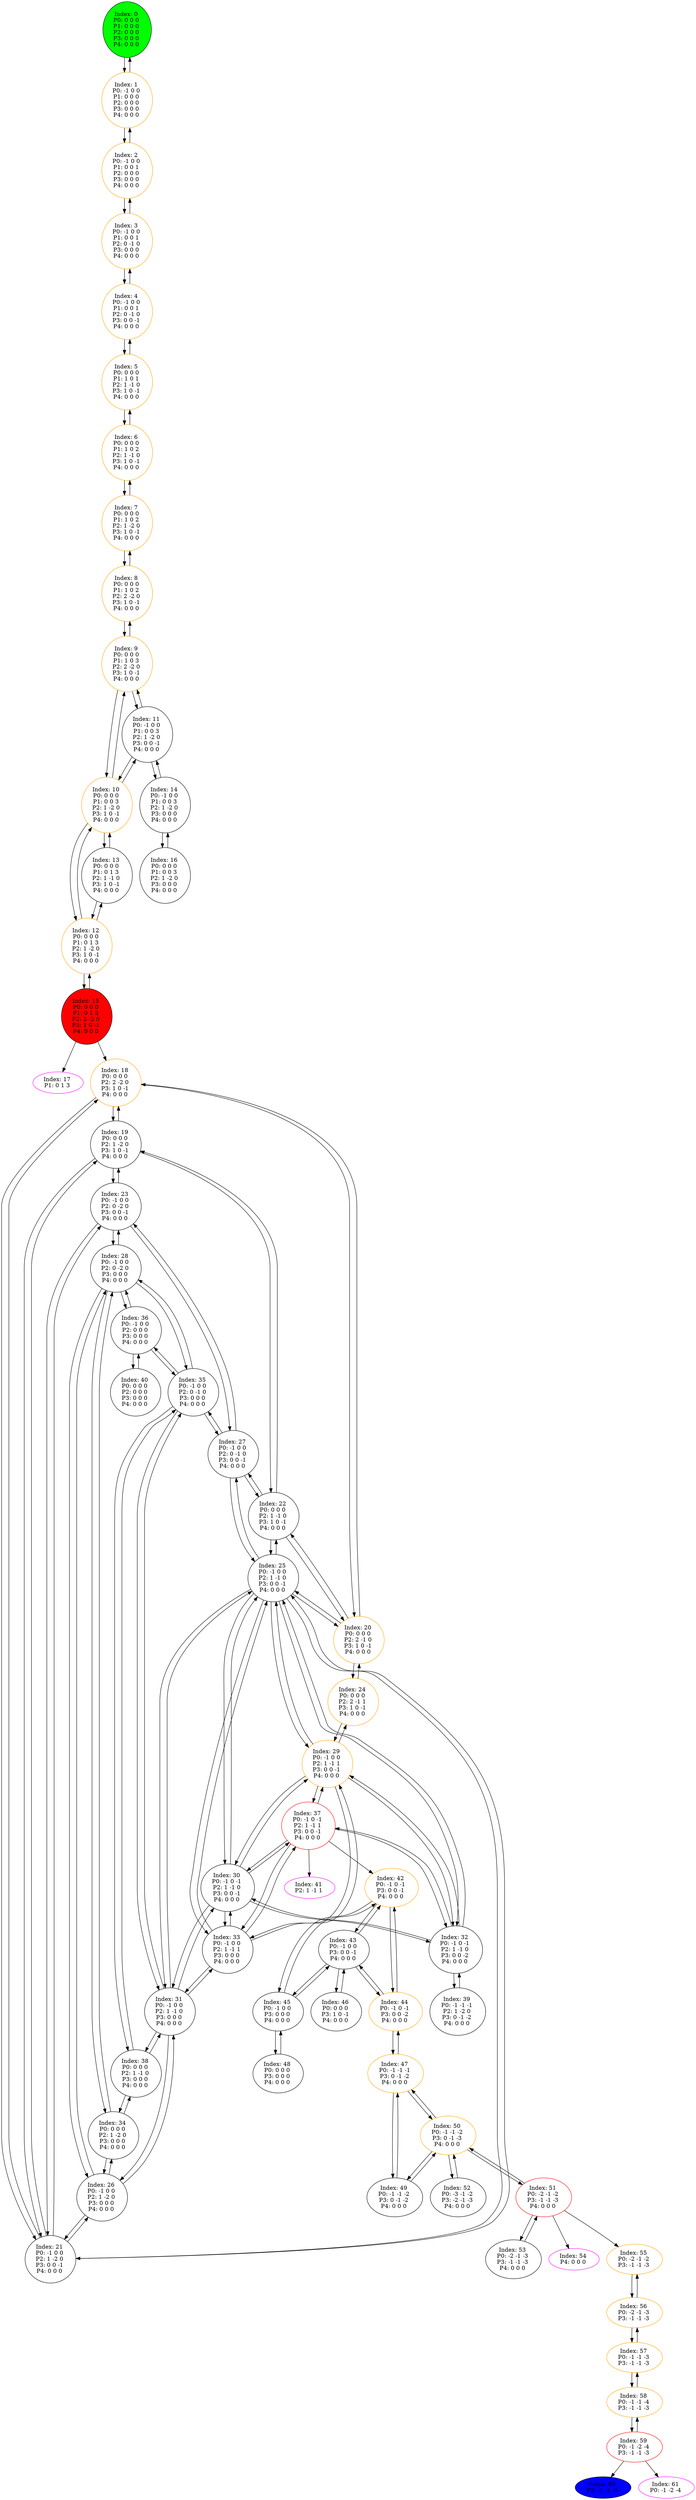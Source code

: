 digraph G {
color = "black"
0[label = "Index: 0 
P0: 0 0 0 
P1: 0 0 0 
P2: 0 0 0 
P3: 0 0 0 
P4: 0 0 0 
", style="filled", fillcolor = "green"]
1[label = "Index: 1 
P0: -1 0 0 
P1: 0 0 0 
P2: 0 0 0 
P3: 0 0 0 
P4: 0 0 0 
", color = "orange"]
2[label = "Index: 2 
P0: -1 0 0 
P1: 0 0 1 
P2: 0 0 0 
P3: 0 0 0 
P4: 0 0 0 
", color = "orange"]
3[label = "Index: 3 
P0: -1 0 0 
P1: 0 0 1 
P2: 0 -1 0 
P3: 0 0 0 
P4: 0 0 0 
", color = "orange"]
4[label = "Index: 4 
P0: -1 0 0 
P1: 0 0 1 
P2: 0 -1 0 
P3: 0 0 -1 
P4: 0 0 0 
", color = "orange"]
5[label = "Index: 5 
P0: 0 0 0 
P1: 1 0 1 
P2: 1 -1 0 
P3: 1 0 -1 
P4: 0 0 0 
", color = "orange"]
6[label = "Index: 6 
P0: 0 0 0 
P1: 1 0 2 
P2: 1 -1 0 
P3: 1 0 -1 
P4: 0 0 0 
", color = "orange"]
7[label = "Index: 7 
P0: 0 0 0 
P1: 1 0 2 
P2: 1 -2 0 
P3: 1 0 -1 
P4: 0 0 0 
", color = "orange"]
8[label = "Index: 8 
P0: 0 0 0 
P1: 1 0 2 
P2: 2 -2 0 
P3: 1 0 -1 
P4: 0 0 0 
", color = "orange"]
9[label = "Index: 9 
P0: 0 0 0 
P1: 1 0 3 
P2: 2 -2 0 
P3: 1 0 -1 
P4: 0 0 0 
", color = "orange"]
10[label = "Index: 10 
P0: 0 0 0 
P1: 0 0 3 
P2: 1 -2 0 
P3: 1 0 -1 
P4: 0 0 0 
", color = "orange"]
11[label = "Index: 11 
P0: -1 0 0 
P1: 0 0 3 
P2: 1 -2 0 
P3: 0 0 -1 
P4: 0 0 0 
"]
12[label = "Index: 12 
P0: 0 0 0 
P1: 0 1 3 
P2: 1 -2 0 
P3: 1 0 -1 
P4: 0 0 0 
", color = "orange"]
13[label = "Index: 13 
P0: 0 0 0 
P1: 0 1 3 
P2: 1 -1 0 
P3: 1 0 -1 
P4: 0 0 0 
"]
14[label = "Index: 14 
P0: -1 0 0 
P1: 0 0 3 
P2: 1 -2 0 
P3: 0 0 0 
P4: 0 0 0 
"]
15[label = "Index: 15 
P0: 0 0 0 
P1: 0 1 3 
P2: 2 -2 0 
P3: 1 0 -1 
P4: 0 0 0 
", style="filled", fillcolor = "red"]
16[label = "Index: 16 
P0: 0 0 0 
P1: 0 0 3 
P2: 1 -2 0 
P3: 0 0 0 
P4: 0 0 0 
"]
17[label = "Index: 17 
P1: 0 1 3 
", color = "fuchsia"]
18[label = "Index: 18 
P0: 0 0 0 
P2: 2 -2 0 
P3: 1 0 -1 
P4: 0 0 0 
", color = "orange"]
19[label = "Index: 19 
P0: 0 0 0 
P2: 1 -2 0 
P3: 1 0 -1 
P4: 0 0 0 
"]
20[label = "Index: 20 
P0: 0 0 0 
P2: 2 -1 0 
P3: 1 0 -1 
P4: 0 0 0 
", color = "orange"]
21[label = "Index: 21 
P0: -1 0 0 
P2: 1 -2 0 
P3: 0 0 -1 
P4: 0 0 0 
"]
22[label = "Index: 22 
P0: 0 0 0 
P2: 1 -1 0 
P3: 1 0 -1 
P4: 0 0 0 
"]
23[label = "Index: 23 
P0: -1 0 0 
P2: 0 -2 0 
P3: 0 0 -1 
P4: 0 0 0 
"]
24[label = "Index: 24 
P0: 0 0 0 
P2: 2 -1 1 
P3: 1 0 -1 
P4: 0 0 0 
", color = "orange"]
25[label = "Index: 25 
P0: -1 0 0 
P2: 1 -1 0 
P3: 0 0 -1 
P4: 0 0 0 
"]
26[label = "Index: 26 
P0: -1 0 0 
P2: 1 -2 0 
P3: 0 0 0 
P4: 0 0 0 
"]
27[label = "Index: 27 
P0: -1 0 0 
P2: 0 -1 0 
P3: 0 0 -1 
P4: 0 0 0 
"]
28[label = "Index: 28 
P0: -1 0 0 
P2: 0 -2 0 
P3: 0 0 0 
P4: 0 0 0 
"]
29[label = "Index: 29 
P0: -1 0 0 
P2: 1 -1 1 
P3: 0 0 -1 
P4: 0 0 0 
", color = "orange"]
30[label = "Index: 30 
P0: -1 0 -1 
P2: 1 -1 0 
P3: 0 0 -1 
P4: 0 0 0 
"]
31[label = "Index: 31 
P0: -1 0 0 
P2: 1 -1 0 
P3: 0 0 0 
P4: 0 0 0 
"]
32[label = "Index: 32 
P0: -1 0 -1 
P2: 1 -1 0 
P3: 0 0 -2 
P4: 0 0 0 
"]
33[label = "Index: 33 
P0: -1 0 0 
P2: 1 -1 1 
P3: 0 0 0 
P4: 0 0 0 
"]
34[label = "Index: 34 
P0: 0 0 0 
P2: 1 -2 0 
P3: 0 0 0 
P4: 0 0 0 
"]
35[label = "Index: 35 
P0: -1 0 0 
P2: 0 -1 0 
P3: 0 0 0 
P4: 0 0 0 
"]
36[label = "Index: 36 
P0: -1 0 0 
P2: 0 0 0 
P3: 0 0 0 
P4: 0 0 0 
"]
37[label = "Index: 37 
P0: -1 0 -1 
P2: 1 -1 1 
P3: 0 0 -1 
P4: 0 0 0 
", color = "red"]
38[label = "Index: 38 
P0: 0 0 0 
P2: 1 -1 0 
P3: 0 0 0 
P4: 0 0 0 
"]
39[label = "Index: 39 
P0: -1 -1 -1 
P2: 1 -2 0 
P3: 0 -1 -2 
P4: 0 0 0 
"]
40[label = "Index: 40 
P0: 0 0 0 
P2: 0 0 0 
P3: 0 0 0 
P4: 0 0 0 
"]
41[label = "Index: 41 
P2: 1 -1 1 
", color = "fuchsia"]
42[label = "Index: 42 
P0: -1 0 -1 
P3: 0 0 -1 
P4: 0 0 0 
", color = "orange"]
43[label = "Index: 43 
P0: -1 0 0 
P3: 0 0 -1 
P4: 0 0 0 
"]
44[label = "Index: 44 
P0: -1 0 -1 
P3: 0 0 -2 
P4: 0 0 0 
", color = "orange"]
45[label = "Index: 45 
P0: -1 0 0 
P3: 0 0 0 
P4: 0 0 0 
"]
46[label = "Index: 46 
P0: 0 0 0 
P3: 1 0 -1 
P4: 0 0 0 
"]
47[label = "Index: 47 
P0: -1 -1 -1 
P3: 0 -1 -2 
P4: 0 0 0 
", color = "orange"]
48[label = "Index: 48 
P0: 0 0 0 
P3: 0 0 0 
P4: 0 0 0 
"]
49[label = "Index: 49 
P0: -1 -1 -2 
P3: 0 -1 -2 
P4: 0 0 0 
"]
50[label = "Index: 50 
P0: -1 -1 -2 
P3: 0 -1 -3 
P4: 0 0 0 
", color = "orange"]
51[label = "Index: 51 
P0: -2 -1 -2 
P3: -1 -1 -3 
P4: 0 0 0 
", color = "red"]
52[label = "Index: 52 
P0: -3 -1 -2 
P3: -2 -1 -3 
P4: 0 0 0 
"]
53[label = "Index: 53 
P0: -2 -1 -3 
P3: -1 -1 -3 
P4: 0 0 0 
"]
54[label = "Index: 54 
P4: 0 0 0 
", color = "fuchsia"]
55[label = "Index: 55 
P0: -2 -1 -2 
P3: -1 -1 -3 
", color = "orange"]
56[label = "Index: 56 
P0: -2 -1 -3 
P3: -1 -1 -3 
", color = "orange"]
57[label = "Index: 57 
P0: -1 -1 -3 
P3: -1 -1 -3 
", color = "orange"]
58[label = "Index: 58 
P0: -1 -1 -4 
P3: -1 -1 -3 
", color = "orange"]
59[label = "Index: 59 
P0: -1 -2 -4 
P3: -1 -1 -3 
", color = "red"]
60[label = "Index: 60 
P3: -1 -1 -3 
", style="filled", fillcolor = "blue"]
61[label = "Index: 61 
P0: -1 -2 -4 
", color = "fuchsia"]
0 -> 1

1 -> 0
1 -> 2

2 -> 1
2 -> 3

3 -> 2
3 -> 4

4 -> 3
4 -> 5

5 -> 4
5 -> 6

6 -> 5
6 -> 7

7 -> 6
7 -> 8

8 -> 7
8 -> 9

9 -> 8
9 -> 10
9 -> 11

10 -> 9
10 -> 12
10 -> 13
10 -> 11

11 -> 9
11 -> 10
11 -> 14

12 -> 10
12 -> 15
12 -> 13

13 -> 10
13 -> 12

14 -> 11
14 -> 16

15 -> 12
15 -> 18
15 -> 17

16 -> 14

18 -> 19
18 -> 20
18 -> 21

19 -> 18
19 -> 22
19 -> 21
19 -> 23

20 -> 18
20 -> 22
20 -> 24
20 -> 25

21 -> 18
21 -> 19
21 -> 23
21 -> 25
21 -> 26

22 -> 19
22 -> 20
22 -> 25
22 -> 27

23 -> 19
23 -> 21
23 -> 27
23 -> 28

24 -> 20
24 -> 29

25 -> 20
25 -> 21
25 -> 22
25 -> 30
25 -> 27
25 -> 29
25 -> 31
25 -> 32
25 -> 33

26 -> 21
26 -> 34
26 -> 28
26 -> 31

27 -> 22
27 -> 23
27 -> 25
27 -> 35

28 -> 23
28 -> 26
28 -> 35
28 -> 36
28 -> 34

29 -> 24
29 -> 25
29 -> 37
29 -> 30
29 -> 33
29 -> 32

30 -> 25
30 -> 29
30 -> 37
30 -> 32
30 -> 31
30 -> 33

31 -> 25
31 -> 26
31 -> 30
31 -> 38
31 -> 35
31 -> 33

32 -> 25
32 -> 29
32 -> 30
32 -> 37
32 -> 39

33 -> 25
33 -> 29
33 -> 30
33 -> 31
33 -> 37

34 -> 26
34 -> 28
34 -> 38

35 -> 27
35 -> 28
35 -> 31
35 -> 36
35 -> 38

36 -> 28
36 -> 35
36 -> 40

37 -> 29
37 -> 30
37 -> 32
37 -> 33
37 -> 42
37 -> 41

38 -> 31
38 -> 34
38 -> 35

39 -> 32

40 -> 36

42 -> 43
42 -> 44
42 -> 45

43 -> 42
43 -> 45
43 -> 46
43 -> 44

44 -> 42
44 -> 43
44 -> 47

45 -> 42
45 -> 43
45 -> 48

46 -> 43

47 -> 44
47 -> 49
47 -> 50

48 -> 45

49 -> 47
49 -> 50

50 -> 47
50 -> 49
50 -> 51
50 -> 52

51 -> 50
51 -> 53
51 -> 54
51 -> 55

52 -> 50

53 -> 51

55 -> 56

56 -> 55
56 -> 57

57 -> 56
57 -> 58

58 -> 57
58 -> 59

59 -> 58
59 -> 60
59 -> 61

}
